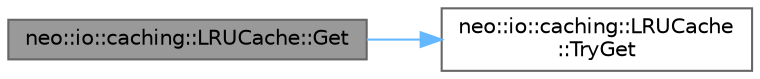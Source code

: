 digraph "neo::io::caching::LRUCache::Get"
{
 // LATEX_PDF_SIZE
  bgcolor="transparent";
  edge [fontname=Helvetica,fontsize=10,labelfontname=Helvetica,labelfontsize=10];
  node [fontname=Helvetica,fontsize=10,shape=box,height=0.2,width=0.4];
  rankdir="LR";
  Node1 [id="Node000001",label="neo::io::caching::LRUCache::Get",height=0.2,width=0.4,color="gray40", fillcolor="grey60", style="filled", fontcolor="black",tooltip="Gets an item from the cache."];
  Node1 -> Node2 [id="edge1_Node000001_Node000002",color="steelblue1",style="solid",tooltip=" "];
  Node2 [id="Node000002",label="neo::io::caching::LRUCache\l::TryGet",height=0.2,width=0.4,color="grey40", fillcolor="white", style="filled",URL="$classneo_1_1io_1_1caching_1_1_l_r_u_cache.html#ab3798b8c699b31628e7d1aec991148a3",tooltip="Tries to get an item from the cache."];
}
